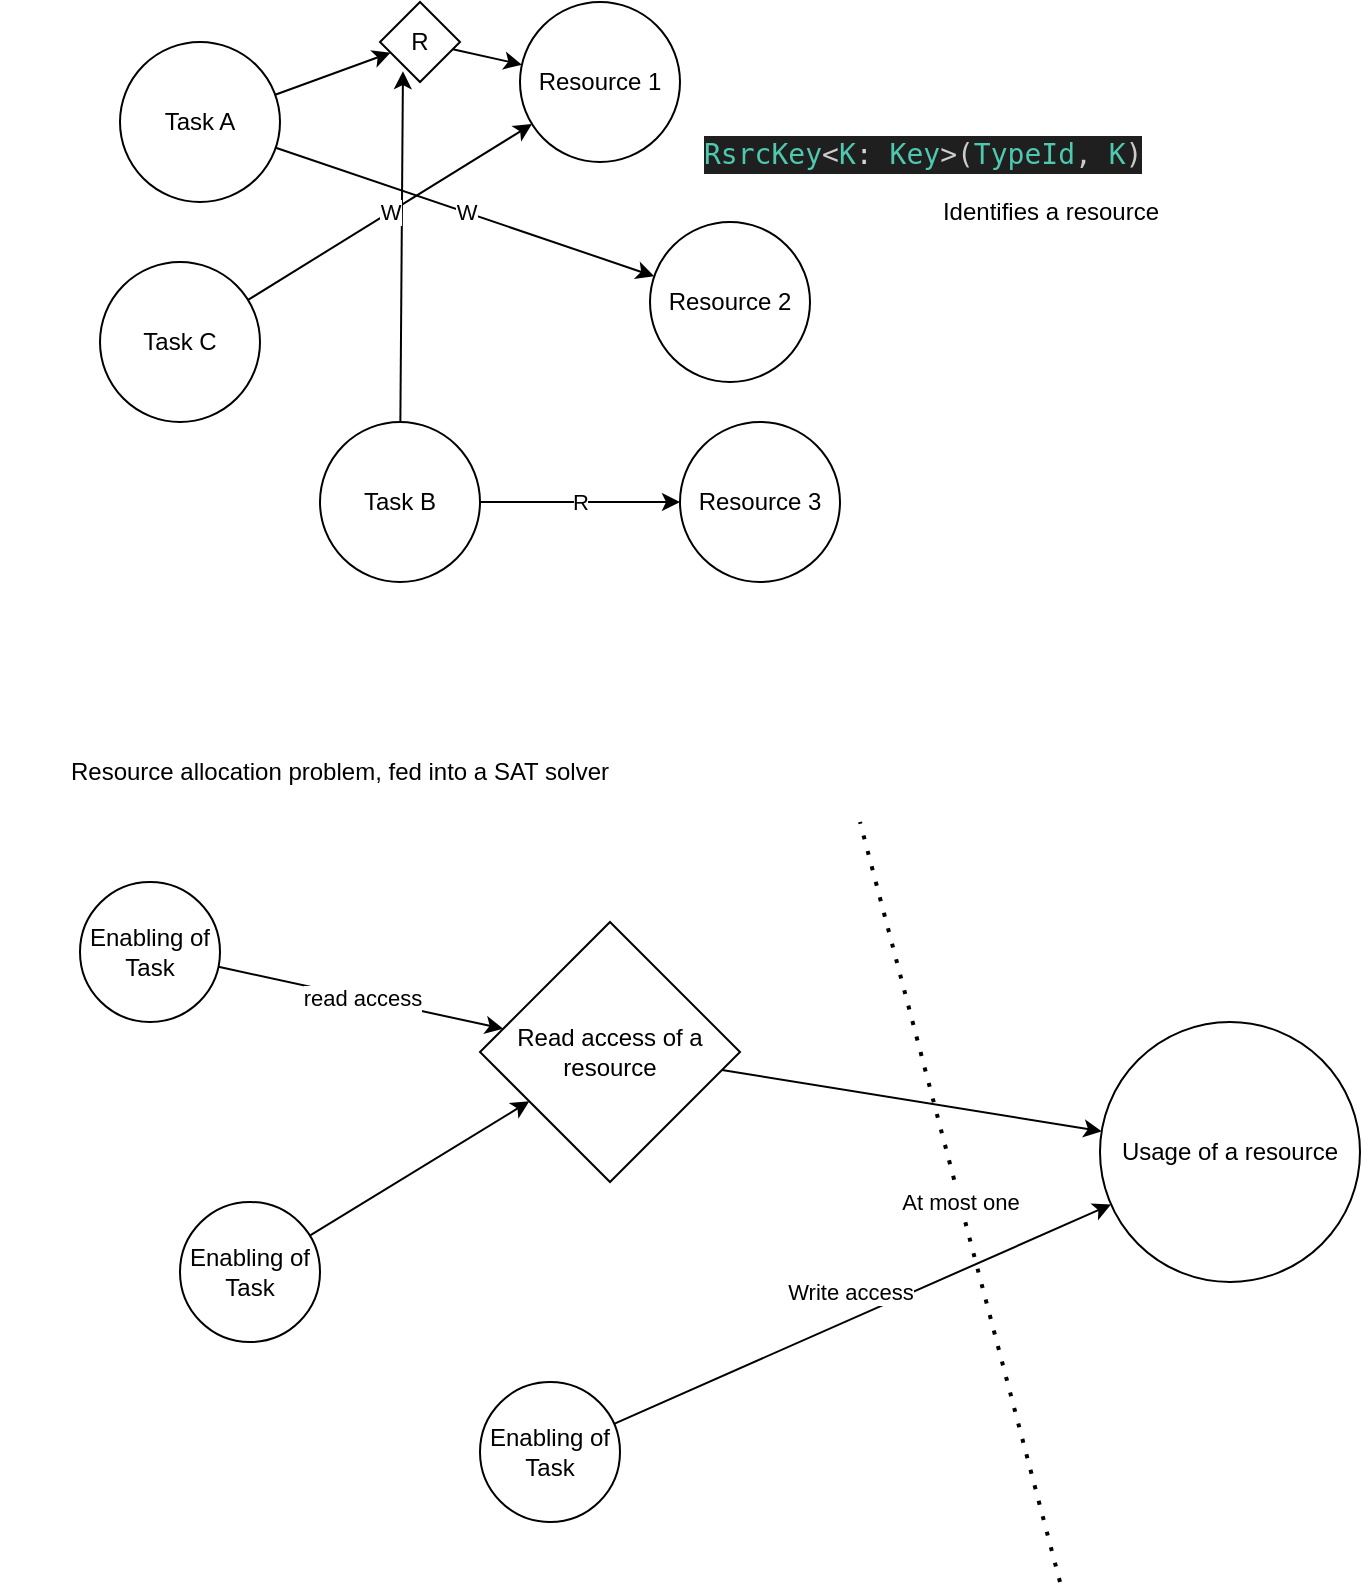 <mxfile>
    <diagram id="WecsAwRJTlbUpiN3z00b" name="Page-1">
        <mxGraphModel dx="904" dy="938" grid="1" gridSize="10" guides="1" tooltips="1" connect="1" arrows="1" fold="1" page="1" pageScale="1" pageWidth="850" pageHeight="1100" math="0" shadow="0">
            <root>
                <mxCell id="0"/>
                <mxCell id="1" parent="0"/>
                <mxCell id="8" value="W" style="edgeStyle=none;html=1;" parent="1" source="2" target="5" edge="1">
                    <mxGeometry relative="1" as="geometry"/>
                </mxCell>
                <mxCell id="15" style="edgeStyle=none;html=1;" parent="1" source="2" target="13" edge="1">
                    <mxGeometry relative="1" as="geometry"/>
                </mxCell>
                <mxCell id="2" value="Task A" style="ellipse;whiteSpace=wrap;html=1;aspect=fixed;" parent="1" vertex="1">
                    <mxGeometry x="120" y="210" width="80" height="80" as="geometry"/>
                </mxCell>
                <mxCell id="10" value="R" style="edgeStyle=none;html=1;" parent="1" source="3" target="6" edge="1">
                    <mxGeometry relative="1" as="geometry"/>
                </mxCell>
                <mxCell id="14" style="edgeStyle=none;html=1;entryX=0.287;entryY=0.865;entryDx=0;entryDy=0;entryPerimeter=0;" parent="1" source="3" target="13" edge="1">
                    <mxGeometry relative="1" as="geometry"/>
                </mxCell>
                <mxCell id="3" value="Task B" style="ellipse;whiteSpace=wrap;html=1;aspect=fixed;" parent="1" vertex="1">
                    <mxGeometry x="220" y="400" width="80" height="80" as="geometry"/>
                </mxCell>
                <mxCell id="4" value="Resource 1" style="ellipse;whiteSpace=wrap;html=1;aspect=fixed;" parent="1" vertex="1">
                    <mxGeometry x="320" y="190" width="80" height="80" as="geometry"/>
                </mxCell>
                <mxCell id="5" value="Resource 2" style="ellipse;whiteSpace=wrap;html=1;aspect=fixed;" parent="1" vertex="1">
                    <mxGeometry x="385" y="300" width="80" height="80" as="geometry"/>
                </mxCell>
                <mxCell id="6" value="Resource 3" style="ellipse;whiteSpace=wrap;html=1;aspect=fixed;" parent="1" vertex="1">
                    <mxGeometry x="400" y="400" width="80" height="80" as="geometry"/>
                </mxCell>
                <mxCell id="16" style="edgeStyle=none;html=1;" parent="1" source="13" target="4" edge="1">
                    <mxGeometry relative="1" as="geometry"/>
                </mxCell>
                <mxCell id="13" value="R" style="rhombus;whiteSpace=wrap;html=1;" parent="1" vertex="1">
                    <mxGeometry x="250" y="190" width="40" height="40" as="geometry"/>
                </mxCell>
                <mxCell id="17" value="Resource allocation problem, fed into a SAT solver" style="text;html=1;strokeColor=none;fillColor=none;align=center;verticalAlign=middle;whiteSpace=wrap;rounded=0;" parent="1" vertex="1">
                    <mxGeometry x="60" y="560" width="340" height="30" as="geometry"/>
                </mxCell>
                <mxCell id="18" value="&lt;div style=&quot;color: rgb(204, 204, 204); background-color: rgb(31, 31, 31); font-family: &amp;quot;Droid Sans Mono&amp;quot;, &amp;quot;monospace&amp;quot;, monospace; font-weight: normal; font-size: 14px; line-height: 19px;&quot;&gt;&lt;div&gt;&lt;span style=&quot;color: #4ec9b0;&quot;&gt;RsrcKey&lt;/span&gt;&lt;span style=&quot;color: #cccccc;&quot;&gt;&amp;lt;&lt;/span&gt;&lt;span style=&quot;color: #4ec9b0;&quot;&gt;K&lt;/span&gt;&lt;span style=&quot;color: #d4d4d4;&quot;&gt;:&lt;/span&gt;&lt;span style=&quot;color: #cccccc;&quot;&gt; &lt;/span&gt;&lt;span style=&quot;color: #4ec9b0;&quot;&gt;Key&lt;/span&gt;&lt;span style=&quot;color: #cccccc;&quot;&gt;&amp;gt;(&lt;/span&gt;&lt;span style=&quot;color: #4ec9b0;&quot;&gt;TypeId&lt;/span&gt;&lt;span style=&quot;color: #cccccc;&quot;&gt;, &lt;/span&gt;&lt;span style=&quot;color: #4ec9b0;&quot;&gt;K&lt;/span&gt;&lt;span style=&quot;color: #cccccc;&quot;&gt;)&lt;/span&gt;&lt;/div&gt;&lt;/div&gt;" style="text;whiteSpace=wrap;html=1;" parent="1" vertex="1">
                    <mxGeometry x="410" y="250" width="250" height="40" as="geometry"/>
                </mxCell>
                <mxCell id="22" value="Identifies a resource" style="text;html=1;align=center;verticalAlign=middle;resizable=0;points=[];autosize=1;strokeColor=none;fillColor=none;" parent="1" vertex="1">
                    <mxGeometry x="520" y="280" width="130" height="30" as="geometry"/>
                </mxCell>
                <mxCell id="26" value="W" style="edgeStyle=none;html=1;" parent="1" source="25" target="4" edge="1">
                    <mxGeometry relative="1" as="geometry"/>
                </mxCell>
                <mxCell id="25" value="Task C" style="ellipse;whiteSpace=wrap;html=1;aspect=fixed;" parent="1" vertex="1">
                    <mxGeometry x="110" y="320" width="80" height="80" as="geometry"/>
                </mxCell>
                <mxCell id="33" value="read access" style="edgeStyle=none;html=1;" edge="1" parent="1" source="29" target="32">
                    <mxGeometry relative="1" as="geometry"/>
                </mxCell>
                <mxCell id="29" value="Enabling of Task" style="ellipse;whiteSpace=wrap;html=1;aspect=fixed;" vertex="1" parent="1">
                    <mxGeometry x="100" y="630" width="70" height="70" as="geometry"/>
                </mxCell>
                <mxCell id="35" style="edgeStyle=none;html=1;" edge="1" parent="1" source="32" target="34">
                    <mxGeometry relative="1" as="geometry">
                        <mxPoint x="750" y="770" as="targetPoint"/>
                    </mxGeometry>
                </mxCell>
                <mxCell id="32" value="Read access of a resource" style="rhombus;whiteSpace=wrap;html=1;" vertex="1" parent="1">
                    <mxGeometry x="300" y="650" width="130" height="130" as="geometry"/>
                </mxCell>
                <mxCell id="34" value="Usage of a resource" style="ellipse;whiteSpace=wrap;html=1;aspect=fixed;" vertex="1" parent="1">
                    <mxGeometry x="610" y="700" width="130" height="130" as="geometry"/>
                </mxCell>
                <mxCell id="37" value="Write access" style="edgeStyle=none;html=1;" edge="1" parent="1" source="36" target="34">
                    <mxGeometry x="-0.006" y="12" relative="1" as="geometry">
                        <mxPoint x="-1" as="offset"/>
                    </mxGeometry>
                </mxCell>
                <mxCell id="36" value="Enabling of Task" style="ellipse;whiteSpace=wrap;html=1;aspect=fixed;" vertex="1" parent="1">
                    <mxGeometry x="300" y="880" width="70" height="70" as="geometry"/>
                </mxCell>
                <mxCell id="38" value="At most one" style="endArrow=none;dashed=1;html=1;dashPattern=1 3;strokeWidth=2;" edge="1" parent="1">
                    <mxGeometry width="50" height="50" relative="1" as="geometry">
                        <mxPoint x="590" y="980" as="sourcePoint"/>
                        <mxPoint x="490" y="600" as="targetPoint"/>
                    </mxGeometry>
                </mxCell>
                <mxCell id="40" style="edgeStyle=none;html=1;" edge="1" parent="1" source="39" target="32">
                    <mxGeometry relative="1" as="geometry"/>
                </mxCell>
                <mxCell id="39" value="Enabling of Task" style="ellipse;whiteSpace=wrap;html=1;aspect=fixed;" vertex="1" parent="1">
                    <mxGeometry x="150" y="790" width="70" height="70" as="geometry"/>
                </mxCell>
            </root>
        </mxGraphModel>
    </diagram>
</mxfile>